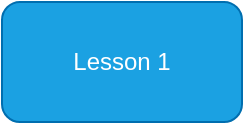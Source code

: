 <mxfile scale="3" border="0">
    <diagram name="Seite-1" id="ZX7wY010Ebh0crTtpjeo">
        <mxGraphModel dx="446" dy="310" grid="1" gridSize="10" guides="1" tooltips="1" connect="1" arrows="1" fold="1" page="1" pageScale="1" pageWidth="827" pageHeight="1169" math="0" shadow="0">
            <root>
                <mxCell id="0"/>
                <mxCell id="1" parent="0"/>
                <mxCell id="2" value="Lesson 1" style="rounded=1;whiteSpace=wrap;html=1;fillColor=#1ba1e2;fontColor=#ffffff;strokeColor=#006EAF;" vertex="1" parent="1">
                    <mxGeometry x="150" y="80" width="120" height="60" as="geometry"/>
                </mxCell>
            </root>
        </mxGraphModel>
    </diagram>
</mxfile>